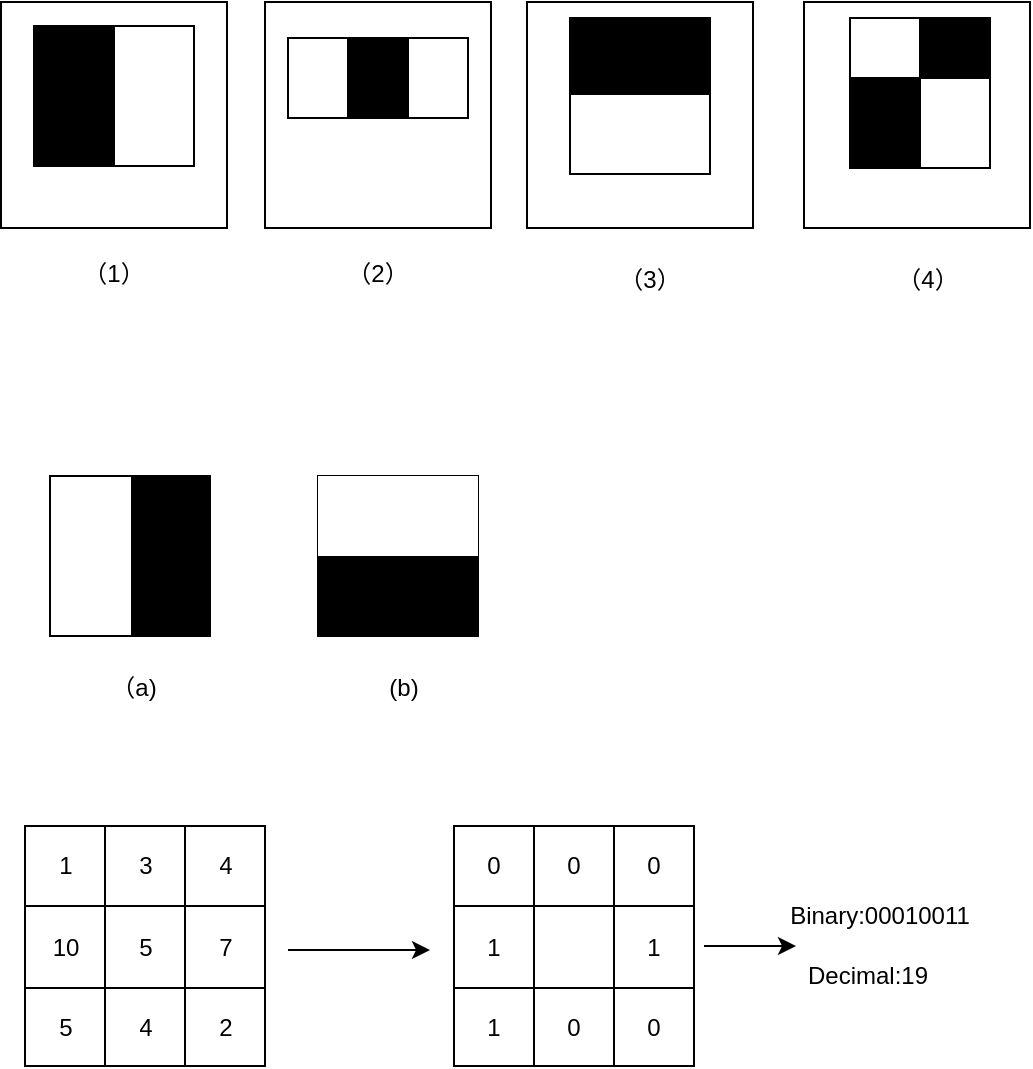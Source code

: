 <mxfile version="18.0.2" type="github">
  <diagram id="mbmgw8_IbOcYM1JjEXLK" name="Page-1">
    <mxGraphModel dx="886" dy="465" grid="0" gridSize="10" guides="1" tooltips="1" connect="1" arrows="1" fold="1" page="1" pageScale="1" pageWidth="827" pageHeight="1169" math="0" shadow="0">
      <root>
        <mxCell id="0" />
        <mxCell id="1" parent="0" />
        <mxCell id="U6Z3fDWPKc3-cZ_HL3Em-23" value="" style="whiteSpace=wrap;html=1;aspect=fixed;fillColor=#FFFFFF;" parent="1" vertex="1">
          <mxGeometry x="314.5" y="31" width="113" height="113" as="geometry" />
        </mxCell>
        <mxCell id="U6Z3fDWPKc3-cZ_HL3Em-22" value="" style="whiteSpace=wrap;html=1;aspect=fixed;fillColor=#FFFFFF;" parent="1" vertex="1">
          <mxGeometry x="183.5" y="31" width="113" height="113" as="geometry" />
        </mxCell>
        <mxCell id="U6Z3fDWPKc3-cZ_HL3Em-21" value="" style="whiteSpace=wrap;html=1;aspect=fixed;fillColor=#FFFFFF;" parent="1" vertex="1">
          <mxGeometry x="51.5" y="31" width="113" height="113" as="geometry" />
        </mxCell>
        <mxCell id="U6Z3fDWPKc3-cZ_HL3Em-5" value="" style="verticalLabelPosition=bottom;verticalAlign=top;html=1;shape=mxgraph.basic.rect;fillColor2=none;strokeWidth=1;size=20;indent=5;" parent="1" vertex="1">
          <mxGeometry x="195" y="49" width="90" height="40" as="geometry" />
        </mxCell>
        <mxCell id="U6Z3fDWPKc3-cZ_HL3Em-6" value="" style="shape=partialRectangle;whiteSpace=wrap;html=1;top=0;bottom=0;fillColor=#000000;" parent="1" vertex="1">
          <mxGeometry x="225" y="49" width="30" height="40" as="geometry" />
        </mxCell>
        <mxCell id="U6Z3fDWPKc3-cZ_HL3Em-7" value="&lt;font style=&quot;vertical-align: inherit;&quot;&gt;&lt;font style=&quot;vertical-align: inherit;&quot;&gt;（1）&lt;/font&gt;&lt;/font&gt;" style="text;html=1;strokeColor=none;fillColor=none;align=center;verticalAlign=middle;whiteSpace=wrap;rounded=0;" parent="1" vertex="1">
          <mxGeometry x="78" y="152" width="60" height="30" as="geometry" />
        </mxCell>
        <mxCell id="U6Z3fDWPKc3-cZ_HL3Em-13" value="&lt;font style=&quot;vertical-align: inherit;&quot;&gt;&lt;font style=&quot;vertical-align: inherit;&quot;&gt;（2）&lt;/font&gt;&lt;/font&gt;" style="text;html=1;strokeColor=none;fillColor=none;align=center;verticalAlign=middle;whiteSpace=wrap;rounded=0;" parent="1" vertex="1">
          <mxGeometry x="210" y="152" width="60" height="30" as="geometry" />
        </mxCell>
        <mxCell id="U6Z3fDWPKc3-cZ_HL3Em-14" value="" style="verticalLabelPosition=bottom;verticalAlign=top;html=1;shape=mxgraph.basic.rect;fillColor2=none;strokeWidth=1;size=20;indent=5;fillColor=#000000;" parent="1" vertex="1">
          <mxGeometry x="68" y="43" width="40" height="70" as="geometry" />
        </mxCell>
        <mxCell id="U6Z3fDWPKc3-cZ_HL3Em-17" value="" style="verticalLabelPosition=bottom;verticalAlign=top;html=1;shape=mxgraph.basic.rect;fillColor2=none;strokeWidth=1;size=20;indent=5;fillColor=#FFFFFF;" parent="1" vertex="1">
          <mxGeometry x="108" y="43" width="40" height="70" as="geometry" />
        </mxCell>
        <mxCell id="U6Z3fDWPKc3-cZ_HL3Em-18" value="&lt;font style=&quot;vertical-align: inherit;&quot;&gt;&lt;font style=&quot;vertical-align: inherit;&quot;&gt;（3）&lt;/font&gt;&lt;/font&gt;" style="text;html=1;strokeColor=none;fillColor=none;align=center;verticalAlign=middle;whiteSpace=wrap;rounded=0;" parent="1" vertex="1">
          <mxGeometry x="346" y="155" width="60" height="30" as="geometry" />
        </mxCell>
        <mxCell id="U6Z3fDWPKc3-cZ_HL3Em-19" value="" style="verticalLabelPosition=bottom;verticalAlign=top;html=1;shape=mxgraph.basic.rect;fillColor2=none;strokeWidth=1;size=20;indent=5;fillColor=#000000;direction=south;" parent="1" vertex="1">
          <mxGeometry x="336" y="39" width="70" height="40" as="geometry" />
        </mxCell>
        <mxCell id="U6Z3fDWPKc3-cZ_HL3Em-20" value="" style="verticalLabelPosition=bottom;verticalAlign=top;html=1;shape=mxgraph.basic.rect;fillColor2=none;strokeWidth=1;size=20;indent=5;fillColor=#FFFFFF;direction=south;" parent="1" vertex="1">
          <mxGeometry x="336" y="77" width="70" height="40" as="geometry" />
        </mxCell>
        <mxCell id="U6Z3fDWPKc3-cZ_HL3Em-24" value="" style="whiteSpace=wrap;html=1;aspect=fixed;fillColor=#FFFFFF;" parent="1" vertex="1">
          <mxGeometry x="453" y="31" width="113" height="113" as="geometry" />
        </mxCell>
        <mxCell id="U6Z3fDWPKc3-cZ_HL3Em-25" value="&lt;font style=&quot;vertical-align: inherit;&quot;&gt;&lt;font style=&quot;vertical-align: inherit;&quot;&gt;（4）&lt;/font&gt;&lt;/font&gt;" style="text;html=1;strokeColor=none;fillColor=none;align=center;verticalAlign=middle;whiteSpace=wrap;rounded=0;" parent="1" vertex="1">
          <mxGeometry x="484.5" y="155" width="60" height="30" as="geometry" />
        </mxCell>
        <mxCell id="U6Z3fDWPKc3-cZ_HL3Em-66" value="" style="shape=table;startSize=0;container=1;collapsible=0;childLayout=tableLayout;fillColor=#FFFFFF;" parent="1" vertex="1">
          <mxGeometry x="476" y="39" width="70" height="75" as="geometry" />
        </mxCell>
        <mxCell id="U6Z3fDWPKc3-cZ_HL3Em-67" value="" style="shape=tableRow;horizontal=0;startSize=0;swimlaneHead=0;swimlaneBody=0;top=0;left=0;bottom=0;right=0;collapsible=0;dropTarget=0;fillColor=none;points=[[0,0.5],[1,0.5]];portConstraint=eastwest;" parent="U6Z3fDWPKc3-cZ_HL3Em-66" vertex="1">
          <mxGeometry width="70" height="30" as="geometry" />
        </mxCell>
        <mxCell id="U6Z3fDWPKc3-cZ_HL3Em-68" value="" style="shape=partialRectangle;html=1;whiteSpace=wrap;connectable=0;overflow=hidden;fillColor=none;top=0;left=0;bottom=0;right=0;pointerEvents=1;" parent="U6Z3fDWPKc3-cZ_HL3Em-67" vertex="1">
          <mxGeometry width="35" height="30" as="geometry">
            <mxRectangle width="35" height="30" as="alternateBounds" />
          </mxGeometry>
        </mxCell>
        <mxCell id="U6Z3fDWPKc3-cZ_HL3Em-69" value="" style="shape=partialRectangle;html=1;whiteSpace=wrap;connectable=0;overflow=hidden;fillColor=#000000;top=0;left=0;bottom=0;right=0;pointerEvents=1;" parent="U6Z3fDWPKc3-cZ_HL3Em-67" vertex="1">
          <mxGeometry x="35" width="35" height="30" as="geometry">
            <mxRectangle width="35" height="30" as="alternateBounds" />
          </mxGeometry>
        </mxCell>
        <mxCell id="U6Z3fDWPKc3-cZ_HL3Em-70" value="" style="shape=tableRow;horizontal=0;startSize=0;swimlaneHead=0;swimlaneBody=0;top=0;left=0;bottom=0;right=0;collapsible=0;dropTarget=0;fillColor=none;points=[[0,0.5],[1,0.5]];portConstraint=eastwest;" parent="U6Z3fDWPKc3-cZ_HL3Em-66" vertex="1">
          <mxGeometry y="30" width="70" height="45" as="geometry" />
        </mxCell>
        <mxCell id="U6Z3fDWPKc3-cZ_HL3Em-71" value="" style="shape=partialRectangle;html=1;whiteSpace=wrap;connectable=0;overflow=hidden;fillColor=#000000;top=0;left=0;bottom=0;right=0;pointerEvents=1;" parent="U6Z3fDWPKc3-cZ_HL3Em-70" vertex="1">
          <mxGeometry width="35" height="45" as="geometry">
            <mxRectangle width="35" height="45" as="alternateBounds" />
          </mxGeometry>
        </mxCell>
        <mxCell id="U6Z3fDWPKc3-cZ_HL3Em-72" value="" style="shape=partialRectangle;html=1;whiteSpace=wrap;connectable=0;overflow=hidden;fillColor=none;top=0;left=0;bottom=0;right=0;pointerEvents=1;" parent="U6Z3fDWPKc3-cZ_HL3Em-70" vertex="1">
          <mxGeometry x="35" width="35" height="45" as="geometry">
            <mxRectangle width="35" height="45" as="alternateBounds" />
          </mxGeometry>
        </mxCell>
        <mxCell id="U6Z3fDWPKc3-cZ_HL3Em-73" value="" style="shape=table;startSize=0;container=1;collapsible=0;childLayout=tableLayout;fillColor=#FFFFFF;" parent="1" vertex="1">
          <mxGeometry x="76" y="268" width="80" height="80" as="geometry" />
        </mxCell>
        <mxCell id="U6Z3fDWPKc3-cZ_HL3Em-74" value="" style="shape=tableRow;horizontal=0;startSize=0;swimlaneHead=0;swimlaneBody=0;top=0;left=0;bottom=0;right=0;collapsible=0;dropTarget=0;fillColor=none;points=[[0,0.5],[1,0.5]];portConstraint=eastwest;" parent="U6Z3fDWPKc3-cZ_HL3Em-73" vertex="1">
          <mxGeometry width="80" height="80" as="geometry" />
        </mxCell>
        <mxCell id="U6Z3fDWPKc3-cZ_HL3Em-75" value="" style="shape=partialRectangle;html=1;whiteSpace=wrap;connectable=0;overflow=hidden;fillColor=none;top=0;left=0;bottom=0;right=0;pointerEvents=1;" parent="U6Z3fDWPKc3-cZ_HL3Em-74" vertex="1">
          <mxGeometry width="41" height="80" as="geometry">
            <mxRectangle width="41" height="80" as="alternateBounds" />
          </mxGeometry>
        </mxCell>
        <mxCell id="U6Z3fDWPKc3-cZ_HL3Em-76" value="" style="shape=partialRectangle;html=1;whiteSpace=wrap;connectable=0;overflow=hidden;fillColor=#000000;top=0;left=0;bottom=0;right=0;pointerEvents=1;" parent="U6Z3fDWPKc3-cZ_HL3Em-74" vertex="1">
          <mxGeometry x="41" width="39" height="80" as="geometry">
            <mxRectangle width="39" height="80" as="alternateBounds" />
          </mxGeometry>
        </mxCell>
        <mxCell id="U6Z3fDWPKc3-cZ_HL3Em-77" value="&lt;font style=&quot;vertical-align: inherit;&quot;&gt;&lt;font style=&quot;vertical-align: inherit;&quot;&gt;（a)&lt;/font&gt;&lt;/font&gt;" style="text;html=1;strokeColor=none;fillColor=none;align=center;verticalAlign=middle;whiteSpace=wrap;rounded=0;" parent="1" vertex="1">
          <mxGeometry x="88" y="359" width="60" height="30" as="geometry" />
        </mxCell>
        <mxCell id="U6Z3fDWPKc3-cZ_HL3Em-83" value="" style="shape=table;startSize=0;container=1;collapsible=0;childLayout=tableLayout;fillColor=#000000;direction=north;" parent="1" vertex="1">
          <mxGeometry x="210" y="268" width="80" height="80" as="geometry" />
        </mxCell>
        <mxCell id="U6Z3fDWPKc3-cZ_HL3Em-84" value="" style="shape=tableRow;horizontal=0;startSize=0;swimlaneHead=0;swimlaneBody=0;top=0;left=0;bottom=0;right=0;collapsible=0;dropTarget=0;fillColor=none;points=[[0,0.5],[1,0.5]];portConstraint=eastwest;" parent="U6Z3fDWPKc3-cZ_HL3Em-83" vertex="1">
          <mxGeometry width="80" height="40" as="geometry" />
        </mxCell>
        <mxCell id="U6Z3fDWPKc3-cZ_HL3Em-85" value="" style="shape=partialRectangle;html=1;whiteSpace=wrap;connectable=0;overflow=hidden;fillColor=#FFFFFF;top=0;left=0;bottom=0;right=0;pointerEvents=1;" parent="U6Z3fDWPKc3-cZ_HL3Em-84" vertex="1">
          <mxGeometry width="80" height="40" as="geometry">
            <mxRectangle width="80" height="40" as="alternateBounds" />
          </mxGeometry>
        </mxCell>
        <mxCell id="U6Z3fDWPKc3-cZ_HL3Em-86" value="" style="shape=tableRow;horizontal=0;startSize=0;swimlaneHead=0;swimlaneBody=0;top=0;left=0;bottom=0;right=0;collapsible=0;dropTarget=0;fillColor=none;points=[[0,0.5],[1,0.5]];portConstraint=eastwest;" parent="U6Z3fDWPKc3-cZ_HL3Em-83" vertex="1">
          <mxGeometry y="40" width="80" height="40" as="geometry" />
        </mxCell>
        <mxCell id="U6Z3fDWPKc3-cZ_HL3Em-87" value="" style="shape=partialRectangle;html=1;whiteSpace=wrap;connectable=0;overflow=hidden;fillColor=none;top=0;left=0;bottom=0;right=0;pointerEvents=1;" parent="U6Z3fDWPKc3-cZ_HL3Em-86" vertex="1">
          <mxGeometry width="80" height="40" as="geometry">
            <mxRectangle width="80" height="40" as="alternateBounds" />
          </mxGeometry>
        </mxCell>
        <mxCell id="U6Z3fDWPKc3-cZ_HL3Em-88" value="(b)" style="text;html=1;strokeColor=none;fillColor=none;align=center;verticalAlign=middle;whiteSpace=wrap;rounded=0;" parent="1" vertex="1">
          <mxGeometry x="223" y="359" width="60" height="30" as="geometry" />
        </mxCell>
        <mxCell id="5VxiAHlTHENGeB927-8I-1" value="" style="shape=table;startSize=0;container=1;collapsible=0;childLayout=tableLayout;aspect=fixed;" vertex="1" parent="1">
          <mxGeometry x="63.5" y="443" width="120" height="120" as="geometry" />
        </mxCell>
        <mxCell id="5VxiAHlTHENGeB927-8I-2" value="" style="shape=tableRow;horizontal=0;startSize=0;swimlaneHead=0;swimlaneBody=0;top=0;left=0;bottom=0;right=0;collapsible=0;dropTarget=0;fillColor=none;points=[[0,0.5],[1,0.5]];portConstraint=eastwest;" vertex="1" parent="5VxiAHlTHENGeB927-8I-1">
          <mxGeometry width="120" height="40" as="geometry" />
        </mxCell>
        <mxCell id="5VxiAHlTHENGeB927-8I-3" value="1" style="shape=partialRectangle;html=1;whiteSpace=wrap;connectable=0;overflow=hidden;fillColor=none;top=0;left=0;bottom=0;right=0;pointerEvents=1;" vertex="1" parent="5VxiAHlTHENGeB927-8I-2">
          <mxGeometry width="40" height="40" as="geometry">
            <mxRectangle width="40" height="40" as="alternateBounds" />
          </mxGeometry>
        </mxCell>
        <mxCell id="5VxiAHlTHENGeB927-8I-4" value="3" style="shape=partialRectangle;html=1;whiteSpace=wrap;connectable=0;overflow=hidden;fillColor=none;top=0;left=0;bottom=0;right=0;pointerEvents=1;" vertex="1" parent="5VxiAHlTHENGeB927-8I-2">
          <mxGeometry x="40" width="40" height="40" as="geometry">
            <mxRectangle width="40" height="40" as="alternateBounds" />
          </mxGeometry>
        </mxCell>
        <mxCell id="5VxiAHlTHENGeB927-8I-5" value="4" style="shape=partialRectangle;html=1;whiteSpace=wrap;connectable=0;overflow=hidden;fillColor=none;top=0;left=0;bottom=0;right=0;pointerEvents=1;" vertex="1" parent="5VxiAHlTHENGeB927-8I-2">
          <mxGeometry x="80" width="40" height="40" as="geometry">
            <mxRectangle width="40" height="40" as="alternateBounds" />
          </mxGeometry>
        </mxCell>
        <mxCell id="5VxiAHlTHENGeB927-8I-6" value="" style="shape=tableRow;horizontal=0;startSize=0;swimlaneHead=0;swimlaneBody=0;top=0;left=0;bottom=0;right=0;collapsible=0;dropTarget=0;fillColor=none;points=[[0,0.5],[1,0.5]];portConstraint=eastwest;" vertex="1" parent="5VxiAHlTHENGeB927-8I-1">
          <mxGeometry y="40" width="120" height="41" as="geometry" />
        </mxCell>
        <mxCell id="5VxiAHlTHENGeB927-8I-7" value="10" style="shape=partialRectangle;html=1;whiteSpace=wrap;connectable=0;overflow=hidden;fillColor=none;top=0;left=0;bottom=0;right=0;pointerEvents=1;" vertex="1" parent="5VxiAHlTHENGeB927-8I-6">
          <mxGeometry width="40" height="41" as="geometry">
            <mxRectangle width="40" height="41" as="alternateBounds" />
          </mxGeometry>
        </mxCell>
        <mxCell id="5VxiAHlTHENGeB927-8I-8" value="5" style="shape=partialRectangle;html=1;whiteSpace=wrap;connectable=0;overflow=hidden;fillColor=none;top=0;left=0;bottom=0;right=0;pointerEvents=1;" vertex="1" parent="5VxiAHlTHENGeB927-8I-6">
          <mxGeometry x="40" width="40" height="41" as="geometry">
            <mxRectangle width="40" height="41" as="alternateBounds" />
          </mxGeometry>
        </mxCell>
        <mxCell id="5VxiAHlTHENGeB927-8I-9" value="7" style="shape=partialRectangle;html=1;whiteSpace=wrap;connectable=0;overflow=hidden;fillColor=none;top=0;left=0;bottom=0;right=0;pointerEvents=1;" vertex="1" parent="5VxiAHlTHENGeB927-8I-6">
          <mxGeometry x="80" width="40" height="41" as="geometry">
            <mxRectangle width="40" height="41" as="alternateBounds" />
          </mxGeometry>
        </mxCell>
        <mxCell id="5VxiAHlTHENGeB927-8I-10" value="" style="shape=tableRow;horizontal=0;startSize=0;swimlaneHead=0;swimlaneBody=0;top=0;left=0;bottom=0;right=0;collapsible=0;dropTarget=0;fillColor=none;points=[[0,0.5],[1,0.5]];portConstraint=eastwest;" vertex="1" parent="5VxiAHlTHENGeB927-8I-1">
          <mxGeometry y="81" width="120" height="39" as="geometry" />
        </mxCell>
        <mxCell id="5VxiAHlTHENGeB927-8I-11" value="5" style="shape=partialRectangle;html=1;whiteSpace=wrap;connectable=0;overflow=hidden;fillColor=none;top=0;left=0;bottom=0;right=0;pointerEvents=1;" vertex="1" parent="5VxiAHlTHENGeB927-8I-10">
          <mxGeometry width="40" height="39" as="geometry">
            <mxRectangle width="40" height="39" as="alternateBounds" />
          </mxGeometry>
        </mxCell>
        <mxCell id="5VxiAHlTHENGeB927-8I-12" value="4" style="shape=partialRectangle;html=1;whiteSpace=wrap;connectable=0;overflow=hidden;fillColor=none;top=0;left=0;bottom=0;right=0;pointerEvents=1;" vertex="1" parent="5VxiAHlTHENGeB927-8I-10">
          <mxGeometry x="40" width="40" height="39" as="geometry">
            <mxRectangle width="40" height="39" as="alternateBounds" />
          </mxGeometry>
        </mxCell>
        <mxCell id="5VxiAHlTHENGeB927-8I-13" value="2" style="shape=partialRectangle;html=1;whiteSpace=wrap;connectable=0;overflow=hidden;fillColor=none;top=0;left=0;bottom=0;right=0;pointerEvents=1;" vertex="1" parent="5VxiAHlTHENGeB927-8I-10">
          <mxGeometry x="80" width="40" height="39" as="geometry">
            <mxRectangle width="40" height="39" as="alternateBounds" />
          </mxGeometry>
        </mxCell>
        <mxCell id="5VxiAHlTHENGeB927-8I-18" value="" style="shape=table;startSize=0;container=1;collapsible=0;childLayout=tableLayout;aspect=fixed;" vertex="1" parent="1">
          <mxGeometry x="278" y="443" width="120" height="120" as="geometry" />
        </mxCell>
        <mxCell id="5VxiAHlTHENGeB927-8I-19" value="" style="shape=tableRow;horizontal=0;startSize=0;swimlaneHead=0;swimlaneBody=0;top=0;left=0;bottom=0;right=0;collapsible=0;dropTarget=0;fillColor=none;points=[[0,0.5],[1,0.5]];portConstraint=eastwest;" vertex="1" parent="5VxiAHlTHENGeB927-8I-18">
          <mxGeometry width="120" height="40" as="geometry" />
        </mxCell>
        <mxCell id="5VxiAHlTHENGeB927-8I-20" value="0" style="shape=partialRectangle;html=1;whiteSpace=wrap;connectable=0;overflow=hidden;fillColor=none;top=0;left=0;bottom=0;right=0;pointerEvents=1;" vertex="1" parent="5VxiAHlTHENGeB927-8I-19">
          <mxGeometry width="40" height="40" as="geometry">
            <mxRectangle width="40" height="40" as="alternateBounds" />
          </mxGeometry>
        </mxCell>
        <mxCell id="5VxiAHlTHENGeB927-8I-21" value="0" style="shape=partialRectangle;html=1;whiteSpace=wrap;connectable=0;overflow=hidden;fillColor=none;top=0;left=0;bottom=0;right=0;pointerEvents=1;" vertex="1" parent="5VxiAHlTHENGeB927-8I-19">
          <mxGeometry x="40" width="40" height="40" as="geometry">
            <mxRectangle width="40" height="40" as="alternateBounds" />
          </mxGeometry>
        </mxCell>
        <mxCell id="5VxiAHlTHENGeB927-8I-22" value="0" style="shape=partialRectangle;html=1;whiteSpace=wrap;connectable=0;overflow=hidden;fillColor=none;top=0;left=0;bottom=0;right=0;pointerEvents=1;" vertex="1" parent="5VxiAHlTHENGeB927-8I-19">
          <mxGeometry x="80" width="40" height="40" as="geometry">
            <mxRectangle width="40" height="40" as="alternateBounds" />
          </mxGeometry>
        </mxCell>
        <mxCell id="5VxiAHlTHENGeB927-8I-23" value="" style="shape=tableRow;horizontal=0;startSize=0;swimlaneHead=0;swimlaneBody=0;top=0;left=0;bottom=0;right=0;collapsible=0;dropTarget=0;fillColor=none;points=[[0,0.5],[1,0.5]];portConstraint=eastwest;" vertex="1" parent="5VxiAHlTHENGeB927-8I-18">
          <mxGeometry y="40" width="120" height="41" as="geometry" />
        </mxCell>
        <mxCell id="5VxiAHlTHENGeB927-8I-24" value="1" style="shape=partialRectangle;html=1;whiteSpace=wrap;connectable=0;overflow=hidden;fillColor=none;top=0;left=0;bottom=0;right=0;pointerEvents=1;" vertex="1" parent="5VxiAHlTHENGeB927-8I-23">
          <mxGeometry width="40" height="41" as="geometry">
            <mxRectangle width="40" height="41" as="alternateBounds" />
          </mxGeometry>
        </mxCell>
        <mxCell id="5VxiAHlTHENGeB927-8I-25" value="" style="shape=partialRectangle;html=1;whiteSpace=wrap;connectable=0;overflow=hidden;fillColor=none;top=0;left=0;bottom=0;right=0;pointerEvents=1;" vertex="1" parent="5VxiAHlTHENGeB927-8I-23">
          <mxGeometry x="40" width="40" height="41" as="geometry">
            <mxRectangle width="40" height="41" as="alternateBounds" />
          </mxGeometry>
        </mxCell>
        <mxCell id="5VxiAHlTHENGeB927-8I-26" value="1" style="shape=partialRectangle;html=1;whiteSpace=wrap;connectable=0;overflow=hidden;fillColor=none;top=0;left=0;bottom=0;right=0;pointerEvents=1;" vertex="1" parent="5VxiAHlTHENGeB927-8I-23">
          <mxGeometry x="80" width="40" height="41" as="geometry">
            <mxRectangle width="40" height="41" as="alternateBounds" />
          </mxGeometry>
        </mxCell>
        <mxCell id="5VxiAHlTHENGeB927-8I-27" value="" style="shape=tableRow;horizontal=0;startSize=0;swimlaneHead=0;swimlaneBody=0;top=0;left=0;bottom=0;right=0;collapsible=0;dropTarget=0;fillColor=none;points=[[0,0.5],[1,0.5]];portConstraint=eastwest;" vertex="1" parent="5VxiAHlTHENGeB927-8I-18">
          <mxGeometry y="81" width="120" height="39" as="geometry" />
        </mxCell>
        <mxCell id="5VxiAHlTHENGeB927-8I-28" value="1" style="shape=partialRectangle;html=1;whiteSpace=wrap;connectable=0;overflow=hidden;fillColor=none;top=0;left=0;bottom=0;right=0;pointerEvents=1;" vertex="1" parent="5VxiAHlTHENGeB927-8I-27">
          <mxGeometry width="40" height="39" as="geometry">
            <mxRectangle width="40" height="39" as="alternateBounds" />
          </mxGeometry>
        </mxCell>
        <mxCell id="5VxiAHlTHENGeB927-8I-29" value="0" style="shape=partialRectangle;html=1;whiteSpace=wrap;connectable=0;overflow=hidden;fillColor=none;top=0;left=0;bottom=0;right=0;pointerEvents=1;" vertex="1" parent="5VxiAHlTHENGeB927-8I-27">
          <mxGeometry x="40" width="40" height="39" as="geometry">
            <mxRectangle width="40" height="39" as="alternateBounds" />
          </mxGeometry>
        </mxCell>
        <mxCell id="5VxiAHlTHENGeB927-8I-30" value="0" style="shape=partialRectangle;html=1;whiteSpace=wrap;connectable=0;overflow=hidden;fillColor=none;top=0;left=0;bottom=0;right=0;pointerEvents=1;" vertex="1" parent="5VxiAHlTHENGeB927-8I-27">
          <mxGeometry x="80" width="40" height="39" as="geometry">
            <mxRectangle width="40" height="39" as="alternateBounds" />
          </mxGeometry>
        </mxCell>
        <mxCell id="5VxiAHlTHENGeB927-8I-32" value="" style="endArrow=classic;html=1;rounded=0;" edge="1" parent="1">
          <mxGeometry width="50" height="50" relative="1" as="geometry">
            <mxPoint x="195" y="505" as="sourcePoint" />
            <mxPoint x="266" y="505" as="targetPoint" />
          </mxGeometry>
        </mxCell>
        <mxCell id="5VxiAHlTHENGeB927-8I-36" value="Binary:00010011" style="text;html=1;strokeColor=none;fillColor=none;align=center;verticalAlign=middle;whiteSpace=wrap;rounded=0;" vertex="1" parent="1">
          <mxGeometry x="461" y="473" width="60" height="30" as="geometry" />
        </mxCell>
        <mxCell id="5VxiAHlTHENGeB927-8I-37" value="Decimal:19" style="text;html=1;strokeColor=none;fillColor=none;align=center;verticalAlign=middle;whiteSpace=wrap;rounded=0;" vertex="1" parent="1">
          <mxGeometry x="455" y="503" width="60" height="30" as="geometry" />
        </mxCell>
        <mxCell id="5VxiAHlTHENGeB927-8I-39" value="" style="endArrow=classic;html=1;rounded=0;" edge="1" parent="1">
          <mxGeometry width="50" height="50" relative="1" as="geometry">
            <mxPoint x="403" y="503" as="sourcePoint" />
            <mxPoint x="449" y="503" as="targetPoint" />
          </mxGeometry>
        </mxCell>
      </root>
    </mxGraphModel>
  </diagram>
</mxfile>
